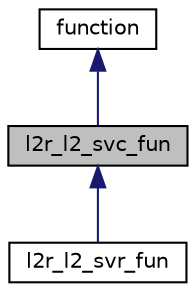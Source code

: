 digraph "l2r_l2_svc_fun"
{
  edge [fontname="Helvetica",fontsize="10",labelfontname="Helvetica",labelfontsize="10"];
  node [fontname="Helvetica",fontsize="10",shape=record];
  Node1 [label="l2r_l2_svc_fun",height=0.2,width=0.4,color="black", fillcolor="grey75", style="filled", fontcolor="black"];
  Node2 -> Node1 [dir="back",color="midnightblue",fontsize="10",style="solid",fontname="Helvetica"];
  Node2 [label="function",height=0.2,width=0.4,color="black", fillcolor="white", style="filled",URL="$classfunction.html"];
  Node1 -> Node3 [dir="back",color="midnightblue",fontsize="10",style="solid",fontname="Helvetica"];
  Node3 [label="l2r_l2_svr_fun",height=0.2,width=0.4,color="black", fillcolor="white", style="filled",URL="$classl2r__l2__svr__fun.html"];
}

